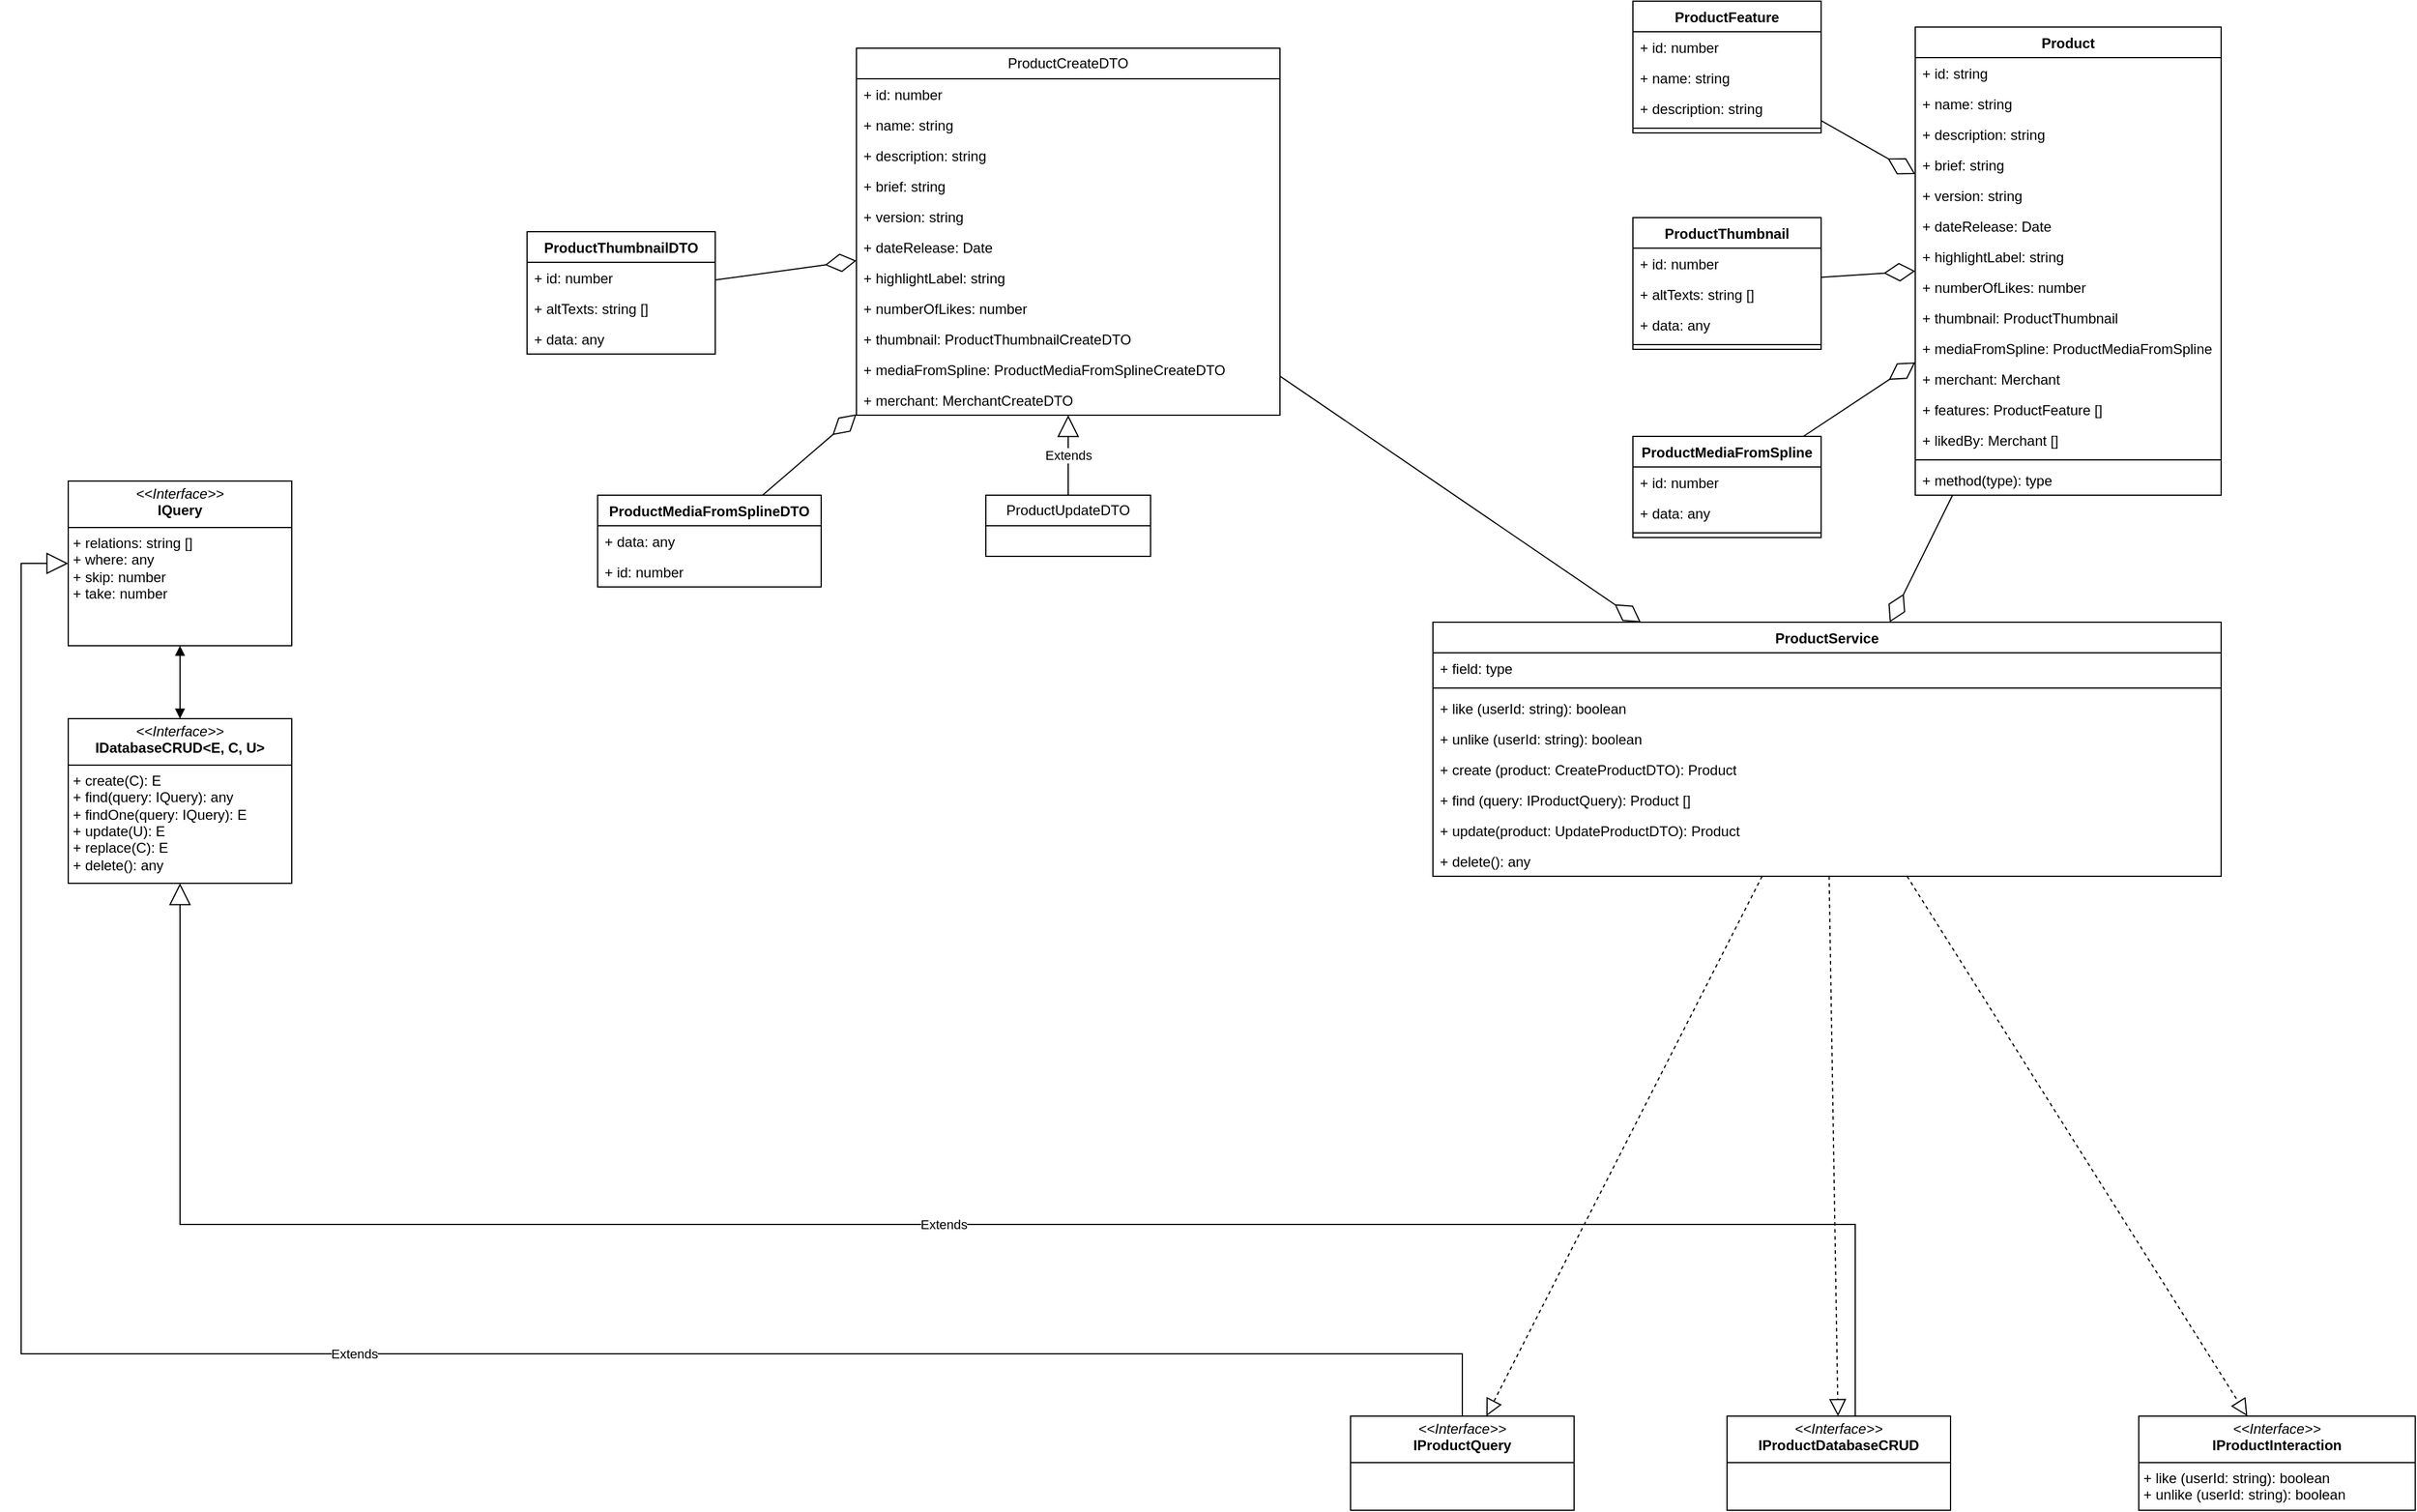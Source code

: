 <mxfile version="24.5.1" type="device">
  <diagram id="C5RBs43oDa-KdzZeNtuy" name="Page-1">
    <mxGraphModel dx="3703" dy="1206" grid="0" gridSize="10" guides="1" tooltips="1" connect="1" arrows="1" fold="1" page="1" pageScale="1" pageWidth="827" pageHeight="1169" math="0" shadow="0">
      <root>
        <mxCell id="WIyWlLk6GJQsqaUBKTNV-0" />
        <mxCell id="WIyWlLk6GJQsqaUBKTNV-1" parent="WIyWlLk6GJQsqaUBKTNV-0" />
        <mxCell id="_vMdqk_4-bU8DDcagTp9-0" value="ProductCreateDTO" style="swimlane;fontStyle=0;childLayout=stackLayout;horizontal=1;startSize=26;fillColor=none;horizontalStack=0;resizeParent=1;resizeParentMax=0;resizeLast=0;collapsible=1;marginBottom=0;whiteSpace=wrap;html=1;" parent="WIyWlLk6GJQsqaUBKTNV-1" vertex="1">
          <mxGeometry x="-530" y="430" width="360" height="312" as="geometry" />
        </mxCell>
        <mxCell id="_vMdqk_4-bU8DDcagTp9-1" value="+ id: number" style="text;strokeColor=none;fillColor=none;align=left;verticalAlign=top;spacingLeft=4;spacingRight=4;overflow=hidden;rotatable=0;points=[[0,0.5],[1,0.5]];portConstraint=eastwest;whiteSpace=wrap;html=1;" parent="_vMdqk_4-bU8DDcagTp9-0" vertex="1">
          <mxGeometry y="26" width="360" height="26" as="geometry" />
        </mxCell>
        <mxCell id="_vMdqk_4-bU8DDcagTp9-2" value="+ name: string" style="text;strokeColor=none;fillColor=none;align=left;verticalAlign=top;spacingLeft=4;spacingRight=4;overflow=hidden;rotatable=0;points=[[0,0.5],[1,0.5]];portConstraint=eastwest;whiteSpace=wrap;html=1;" parent="_vMdqk_4-bU8DDcagTp9-0" vertex="1">
          <mxGeometry y="52" width="360" height="26" as="geometry" />
        </mxCell>
        <mxCell id="_vMdqk_4-bU8DDcagTp9-3" value="+ description: string" style="text;strokeColor=none;fillColor=none;align=left;verticalAlign=top;spacingLeft=4;spacingRight=4;overflow=hidden;rotatable=0;points=[[0,0.5],[1,0.5]];portConstraint=eastwest;whiteSpace=wrap;html=1;" parent="_vMdqk_4-bU8DDcagTp9-0" vertex="1">
          <mxGeometry y="78" width="360" height="26" as="geometry" />
        </mxCell>
        <mxCell id="_vMdqk_4-bU8DDcagTp9-62" value="+ brief: string" style="text;strokeColor=none;fillColor=none;align=left;verticalAlign=top;spacingLeft=4;spacingRight=4;overflow=hidden;rotatable=0;points=[[0,0.5],[1,0.5]];portConstraint=eastwest;whiteSpace=wrap;html=1;" parent="_vMdqk_4-bU8DDcagTp9-0" vertex="1">
          <mxGeometry y="104" width="360" height="26" as="geometry" />
        </mxCell>
        <mxCell id="_vMdqk_4-bU8DDcagTp9-63" value="+ version: string" style="text;strokeColor=none;fillColor=none;align=left;verticalAlign=top;spacingLeft=4;spacingRight=4;overflow=hidden;rotatable=0;points=[[0,0.5],[1,0.5]];portConstraint=eastwest;whiteSpace=wrap;html=1;" parent="_vMdqk_4-bU8DDcagTp9-0" vertex="1">
          <mxGeometry y="130" width="360" height="26" as="geometry" />
        </mxCell>
        <mxCell id="_vMdqk_4-bU8DDcagTp9-64" value="+ dateRelease: Date" style="text;strokeColor=none;fillColor=none;align=left;verticalAlign=top;spacingLeft=4;spacingRight=4;overflow=hidden;rotatable=0;points=[[0,0.5],[1,0.5]];portConstraint=eastwest;whiteSpace=wrap;html=1;" parent="_vMdqk_4-bU8DDcagTp9-0" vertex="1">
          <mxGeometry y="156" width="360" height="26" as="geometry" />
        </mxCell>
        <mxCell id="_vMdqk_4-bU8DDcagTp9-65" value="+ highlightLabel: string" style="text;strokeColor=none;fillColor=none;align=left;verticalAlign=top;spacingLeft=4;spacingRight=4;overflow=hidden;rotatable=0;points=[[0,0.5],[1,0.5]];portConstraint=eastwest;whiteSpace=wrap;html=1;" parent="_vMdqk_4-bU8DDcagTp9-0" vertex="1">
          <mxGeometry y="182" width="360" height="26" as="geometry" />
        </mxCell>
        <mxCell id="_vMdqk_4-bU8DDcagTp9-66" value="+ numberOfLikes: number" style="text;strokeColor=none;fillColor=none;align=left;verticalAlign=top;spacingLeft=4;spacingRight=4;overflow=hidden;rotatable=0;points=[[0,0.5],[1,0.5]];portConstraint=eastwest;whiteSpace=wrap;html=1;" parent="_vMdqk_4-bU8DDcagTp9-0" vertex="1">
          <mxGeometry y="208" width="360" height="26" as="geometry" />
        </mxCell>
        <mxCell id="_vMdqk_4-bU8DDcagTp9-67" value="+ thumbnail: ProductThumbnailCreateDTO&lt;div&gt;&lt;br&gt;&lt;/div&gt;" style="text;strokeColor=none;fillColor=none;align=left;verticalAlign=top;spacingLeft=4;spacingRight=4;overflow=hidden;rotatable=0;points=[[0,0.5],[1,0.5]];portConstraint=eastwest;whiteSpace=wrap;html=1;" parent="_vMdqk_4-bU8DDcagTp9-0" vertex="1">
          <mxGeometry y="234" width="360" height="26" as="geometry" />
        </mxCell>
        <mxCell id="_vMdqk_4-bU8DDcagTp9-68" value="+ mediaFromSpline: ProductMediaFromSplineCreateDTO" style="text;strokeColor=none;fillColor=none;align=left;verticalAlign=top;spacingLeft=4;spacingRight=4;overflow=hidden;rotatable=0;points=[[0,0.5],[1,0.5]];portConstraint=eastwest;whiteSpace=wrap;html=1;" parent="_vMdqk_4-bU8DDcagTp9-0" vertex="1">
          <mxGeometry y="260" width="360" height="26" as="geometry" />
        </mxCell>
        <mxCell id="_vMdqk_4-bU8DDcagTp9-69" value="+ merchant: MerchantCreateDTO" style="text;strokeColor=none;fillColor=none;align=left;verticalAlign=top;spacingLeft=4;spacingRight=4;overflow=hidden;rotatable=0;points=[[0,0.5],[1,0.5]];portConstraint=eastwest;whiteSpace=wrap;html=1;" parent="_vMdqk_4-bU8DDcagTp9-0" vertex="1">
          <mxGeometry y="286" width="360" height="26" as="geometry" />
        </mxCell>
        <mxCell id="_vMdqk_4-bU8DDcagTp9-4" value="ProductUpdateDTO" style="swimlane;fontStyle=0;childLayout=stackLayout;horizontal=1;startSize=26;fillColor=none;horizontalStack=0;resizeParent=1;resizeParentMax=0;resizeLast=0;collapsible=1;marginBottom=0;whiteSpace=wrap;html=1;" parent="WIyWlLk6GJQsqaUBKTNV-1" vertex="1">
          <mxGeometry x="-420" y="810" width="140" height="52" as="geometry" />
        </mxCell>
        <mxCell id="_vMdqk_4-bU8DDcagTp9-8" value="Product" style="swimlane;fontStyle=1;align=center;verticalAlign=top;childLayout=stackLayout;horizontal=1;startSize=26;horizontalStack=0;resizeParent=1;resizeParentMax=0;resizeLast=0;collapsible=1;marginBottom=0;whiteSpace=wrap;html=1;fixedWidth=1;" parent="WIyWlLk6GJQsqaUBKTNV-1" vertex="1">
          <mxGeometry x="370" y="412" width="260" height="398" as="geometry" />
        </mxCell>
        <mxCell id="_vMdqk_4-bU8DDcagTp9-9" value="+ id: string" style="text;strokeColor=none;fillColor=none;align=left;verticalAlign=top;spacingLeft=4;spacingRight=4;overflow=hidden;rotatable=0;points=[[0,0.5],[1,0.5]];portConstraint=eastwest;whiteSpace=wrap;html=1;" parent="_vMdqk_4-bU8DDcagTp9-8" vertex="1">
          <mxGeometry y="26" width="260" height="26" as="geometry" />
        </mxCell>
        <mxCell id="_vMdqk_4-bU8DDcagTp9-39" value="+ name: string&lt;span style=&quot;white-space: pre;&quot;&gt;&#x9;&lt;/span&gt;" style="text;strokeColor=none;fillColor=none;align=left;verticalAlign=top;spacingLeft=4;spacingRight=4;overflow=hidden;rotatable=0;points=[[0,0.5],[1,0.5]];portConstraint=eastwest;whiteSpace=wrap;html=1;" parent="_vMdqk_4-bU8DDcagTp9-8" vertex="1">
          <mxGeometry y="52" width="260" height="26" as="geometry" />
        </mxCell>
        <mxCell id="_vMdqk_4-bU8DDcagTp9-40" value="+ description: string" style="text;strokeColor=none;fillColor=none;align=left;verticalAlign=top;spacingLeft=4;spacingRight=4;overflow=hidden;rotatable=0;points=[[0,0.5],[1,0.5]];portConstraint=eastwest;whiteSpace=wrap;html=1;" parent="_vMdqk_4-bU8DDcagTp9-8" vertex="1">
          <mxGeometry y="78" width="260" height="26" as="geometry" />
        </mxCell>
        <mxCell id="_vMdqk_4-bU8DDcagTp9-52" value="+ brief: string" style="text;strokeColor=none;fillColor=none;align=left;verticalAlign=top;spacingLeft=4;spacingRight=4;overflow=hidden;rotatable=0;points=[[0,0.5],[1,0.5]];portConstraint=eastwest;whiteSpace=wrap;html=1;" parent="_vMdqk_4-bU8DDcagTp9-8" vertex="1">
          <mxGeometry y="104" width="260" height="26" as="geometry" />
        </mxCell>
        <mxCell id="_vMdqk_4-bU8DDcagTp9-41" value="+ version: string" style="text;strokeColor=none;fillColor=none;align=left;verticalAlign=top;spacingLeft=4;spacingRight=4;overflow=hidden;rotatable=0;points=[[0,0.5],[1,0.5]];portConstraint=eastwest;whiteSpace=wrap;html=1;" parent="_vMdqk_4-bU8DDcagTp9-8" vertex="1">
          <mxGeometry y="130" width="260" height="26" as="geometry" />
        </mxCell>
        <mxCell id="_vMdqk_4-bU8DDcagTp9-42" value="+ dateRelease: Date" style="text;strokeColor=none;fillColor=none;align=left;verticalAlign=top;spacingLeft=4;spacingRight=4;overflow=hidden;rotatable=0;points=[[0,0.5],[1,0.5]];portConstraint=eastwest;whiteSpace=wrap;html=1;" parent="_vMdqk_4-bU8DDcagTp9-8" vertex="1">
          <mxGeometry y="156" width="260" height="26" as="geometry" />
        </mxCell>
        <mxCell id="_vMdqk_4-bU8DDcagTp9-43" value="+ highlightLabel: string" style="text;strokeColor=none;fillColor=none;align=left;verticalAlign=top;spacingLeft=4;spacingRight=4;overflow=hidden;rotatable=0;points=[[0,0.5],[1,0.5]];portConstraint=eastwest;whiteSpace=wrap;html=1;" parent="_vMdqk_4-bU8DDcagTp9-8" vertex="1">
          <mxGeometry y="182" width="260" height="26" as="geometry" />
        </mxCell>
        <mxCell id="_vMdqk_4-bU8DDcagTp9-45" value="+ numberOfLikes: number" style="text;strokeColor=none;fillColor=none;align=left;verticalAlign=top;spacingLeft=4;spacingRight=4;overflow=hidden;rotatable=0;points=[[0,0.5],[1,0.5]];portConstraint=eastwest;whiteSpace=wrap;html=1;" parent="_vMdqk_4-bU8DDcagTp9-8" vertex="1">
          <mxGeometry y="208" width="260" height="26" as="geometry" />
        </mxCell>
        <mxCell id="_vMdqk_4-bU8DDcagTp9-46" value="+ thumbnail: ProductThumbnail" style="text;strokeColor=none;fillColor=none;align=left;verticalAlign=top;spacingLeft=4;spacingRight=4;overflow=hidden;rotatable=0;points=[[0,0.5],[1,0.5]];portConstraint=eastwest;whiteSpace=wrap;html=1;" parent="_vMdqk_4-bU8DDcagTp9-8" vertex="1">
          <mxGeometry y="234" width="260" height="26" as="geometry" />
        </mxCell>
        <mxCell id="_vMdqk_4-bU8DDcagTp9-53" value="+ mediaFromSpline: ProductMediaFromSpline" style="text;strokeColor=none;fillColor=none;align=left;verticalAlign=top;spacingLeft=4;spacingRight=4;overflow=hidden;rotatable=0;points=[[0,0.5],[1,0.5]];portConstraint=eastwest;whiteSpace=wrap;html=1;" parent="_vMdqk_4-bU8DDcagTp9-8" vertex="1">
          <mxGeometry y="260" width="260" height="26" as="geometry" />
        </mxCell>
        <mxCell id="_vMdqk_4-bU8DDcagTp9-47" value="+ merchant: Merchant" style="text;strokeColor=none;fillColor=none;align=left;verticalAlign=top;spacingLeft=4;spacingRight=4;overflow=hidden;rotatable=0;points=[[0,0.5],[1,0.5]];portConstraint=eastwest;whiteSpace=wrap;html=1;" parent="_vMdqk_4-bU8DDcagTp9-8" vertex="1">
          <mxGeometry y="286" width="260" height="26" as="geometry" />
        </mxCell>
        <mxCell id="_vMdqk_4-bU8DDcagTp9-48" value="+ features: ProductFeature []" style="text;strokeColor=none;fillColor=none;align=left;verticalAlign=top;spacingLeft=4;spacingRight=4;overflow=hidden;rotatable=0;points=[[0,0.5],[1,0.5]];portConstraint=eastwest;whiteSpace=wrap;html=1;" parent="_vMdqk_4-bU8DDcagTp9-8" vertex="1">
          <mxGeometry y="312" width="260" height="26" as="geometry" />
        </mxCell>
        <mxCell id="_vMdqk_4-bU8DDcagTp9-49" value="+ likedBy: Merchant []" style="text;strokeColor=none;fillColor=none;align=left;verticalAlign=top;spacingLeft=4;spacingRight=4;overflow=hidden;rotatable=0;points=[[0,0.5],[1,0.5]];portConstraint=eastwest;whiteSpace=wrap;html=1;" parent="_vMdqk_4-bU8DDcagTp9-8" vertex="1">
          <mxGeometry y="338" width="260" height="26" as="geometry" />
        </mxCell>
        <mxCell id="_vMdqk_4-bU8DDcagTp9-10" value="" style="line;strokeWidth=1;fillColor=none;align=left;verticalAlign=middle;spacingTop=-1;spacingLeft=3;spacingRight=3;rotatable=0;labelPosition=right;points=[];portConstraint=eastwest;strokeColor=inherit;" parent="_vMdqk_4-bU8DDcagTp9-8" vertex="1">
          <mxGeometry y="364" width="260" height="8" as="geometry" />
        </mxCell>
        <mxCell id="_vMdqk_4-bU8DDcagTp9-11" value="+ method(type): type" style="text;strokeColor=none;fillColor=none;align=left;verticalAlign=top;spacingLeft=4;spacingRight=4;overflow=hidden;rotatable=0;points=[[0,0.5],[1,0.5]];portConstraint=eastwest;whiteSpace=wrap;html=1;" parent="_vMdqk_4-bU8DDcagTp9-8" vertex="1">
          <mxGeometry y="372" width="260" height="26" as="geometry" />
        </mxCell>
        <mxCell id="_vMdqk_4-bU8DDcagTp9-21" value="&lt;p style=&quot;margin:0px;margin-top:4px;text-align:center;&quot;&gt;&lt;i&gt;&amp;lt;&amp;lt;Interface&amp;gt;&amp;gt;&lt;/i&gt;&lt;br&gt;&lt;b&gt;IProductInteraction&lt;/b&gt;&lt;/p&gt;&lt;hr size=&quot;1&quot; style=&quot;border-style:solid;&quot;&gt;&lt;p style=&quot;margin:0px;margin-left:4px;&quot;&gt;+ like (userId: string): boolean&lt;/p&gt;&lt;p style=&quot;margin:0px;margin-left:4px;&quot;&gt;+ unlike (&lt;span style=&quot;background-color: initial;&quot;&gt;userId:&amp;nbsp;&lt;/span&gt;&lt;span style=&quot;background-color: initial;&quot;&gt;string): boolean&lt;/span&gt;&lt;/p&gt;" style="verticalAlign=top;align=left;overflow=fill;html=1;whiteSpace=wrap;" parent="WIyWlLk6GJQsqaUBKTNV-1" vertex="1">
          <mxGeometry x="560" y="1593" width="235" height="80" as="geometry" />
        </mxCell>
        <mxCell id="_vMdqk_4-bU8DDcagTp9-22" value="ProductFeature" style="swimlane;fontStyle=1;align=center;verticalAlign=top;childLayout=stackLayout;horizontal=1;startSize=26;horizontalStack=0;resizeParent=1;resizeParentMax=0;resizeLast=0;collapsible=1;marginBottom=0;whiteSpace=wrap;html=1;" parent="WIyWlLk6GJQsqaUBKTNV-1" vertex="1">
          <mxGeometry x="130" y="390" width="160" height="112" as="geometry" />
        </mxCell>
        <mxCell id="_vMdqk_4-bU8DDcagTp9-23" value="+ id: number" style="text;strokeColor=none;fillColor=none;align=left;verticalAlign=top;spacingLeft=4;spacingRight=4;overflow=hidden;rotatable=0;points=[[0,0.5],[1,0.5]];portConstraint=eastwest;whiteSpace=wrap;html=1;" parent="_vMdqk_4-bU8DDcagTp9-22" vertex="1">
          <mxGeometry y="26" width="160" height="26" as="geometry" />
        </mxCell>
        <mxCell id="_vMdqk_4-bU8DDcagTp9-56" value="+ name: string" style="text;strokeColor=none;fillColor=none;align=left;verticalAlign=top;spacingLeft=4;spacingRight=4;overflow=hidden;rotatable=0;points=[[0,0.5],[1,0.5]];portConstraint=eastwest;whiteSpace=wrap;html=1;" parent="_vMdqk_4-bU8DDcagTp9-22" vertex="1">
          <mxGeometry y="52" width="160" height="26" as="geometry" />
        </mxCell>
        <mxCell id="_vMdqk_4-bU8DDcagTp9-57" value="+ description: string" style="text;strokeColor=none;fillColor=none;align=left;verticalAlign=top;spacingLeft=4;spacingRight=4;overflow=hidden;rotatable=0;points=[[0,0.5],[1,0.5]];portConstraint=eastwest;whiteSpace=wrap;html=1;" parent="_vMdqk_4-bU8DDcagTp9-22" vertex="1">
          <mxGeometry y="78" width="160" height="26" as="geometry" />
        </mxCell>
        <mxCell id="_vMdqk_4-bU8DDcagTp9-24" value="" style="line;strokeWidth=1;fillColor=none;align=left;verticalAlign=middle;spacingTop=-1;spacingLeft=3;spacingRight=3;rotatable=0;labelPosition=right;points=[];portConstraint=eastwest;strokeColor=inherit;" parent="_vMdqk_4-bU8DDcagTp9-22" vertex="1">
          <mxGeometry y="104" width="160" height="8" as="geometry" />
        </mxCell>
        <mxCell id="_vMdqk_4-bU8DDcagTp9-26" value="ProductThumbnail" style="swimlane;fontStyle=1;align=center;verticalAlign=top;childLayout=stackLayout;horizontal=1;startSize=26;horizontalStack=0;resizeParent=1;resizeParentMax=0;resizeLast=0;collapsible=1;marginBottom=0;whiteSpace=wrap;html=1;" parent="WIyWlLk6GJQsqaUBKTNV-1" vertex="1">
          <mxGeometry x="130" y="574" width="160" height="112" as="geometry" />
        </mxCell>
        <mxCell id="_vMdqk_4-bU8DDcagTp9-27" value="+ id: number" style="text;strokeColor=none;fillColor=none;align=left;verticalAlign=top;spacingLeft=4;spacingRight=4;overflow=hidden;rotatable=0;points=[[0,0.5],[1,0.5]];portConstraint=eastwest;whiteSpace=wrap;html=1;" parent="_vMdqk_4-bU8DDcagTp9-26" vertex="1">
          <mxGeometry y="26" width="160" height="26" as="geometry" />
        </mxCell>
        <mxCell id="_vMdqk_4-bU8DDcagTp9-58" value="+ altTexts: string []" style="text;strokeColor=none;fillColor=none;align=left;verticalAlign=top;spacingLeft=4;spacingRight=4;overflow=hidden;rotatable=0;points=[[0,0.5],[1,0.5]];portConstraint=eastwest;whiteSpace=wrap;html=1;" parent="_vMdqk_4-bU8DDcagTp9-26" vertex="1">
          <mxGeometry y="52" width="160" height="26" as="geometry" />
        </mxCell>
        <mxCell id="_vMdqk_4-bU8DDcagTp9-59" value="+ data: any" style="text;strokeColor=none;fillColor=none;align=left;verticalAlign=top;spacingLeft=4;spacingRight=4;overflow=hidden;rotatable=0;points=[[0,0.5],[1,0.5]];portConstraint=eastwest;whiteSpace=wrap;html=1;" parent="_vMdqk_4-bU8DDcagTp9-26" vertex="1">
          <mxGeometry y="78" width="160" height="26" as="geometry" />
        </mxCell>
        <mxCell id="_vMdqk_4-bU8DDcagTp9-28" value="" style="line;strokeWidth=1;fillColor=none;align=left;verticalAlign=middle;spacingTop=-1;spacingLeft=3;spacingRight=3;rotatable=0;labelPosition=right;points=[];portConstraint=eastwest;strokeColor=inherit;" parent="_vMdqk_4-bU8DDcagTp9-26" vertex="1">
          <mxGeometry y="104" width="160" height="8" as="geometry" />
        </mxCell>
        <mxCell id="_vMdqk_4-bU8DDcagTp9-30" value="ProductMediaFromSpline" style="swimlane;fontStyle=1;align=center;verticalAlign=top;childLayout=stackLayout;horizontal=1;startSize=26;horizontalStack=0;resizeParent=1;resizeParentMax=0;resizeLast=0;collapsible=1;marginBottom=0;whiteSpace=wrap;html=1;" parent="WIyWlLk6GJQsqaUBKTNV-1" vertex="1">
          <mxGeometry x="130" y="760" width="160" height="86" as="geometry" />
        </mxCell>
        <mxCell id="_vMdqk_4-bU8DDcagTp9-31" value="+ id: number" style="text;strokeColor=none;fillColor=none;align=left;verticalAlign=top;spacingLeft=4;spacingRight=4;overflow=hidden;rotatable=0;points=[[0,0.5],[1,0.5]];portConstraint=eastwest;whiteSpace=wrap;html=1;" parent="_vMdqk_4-bU8DDcagTp9-30" vertex="1">
          <mxGeometry y="26" width="160" height="26" as="geometry" />
        </mxCell>
        <mxCell id="_vMdqk_4-bU8DDcagTp9-60" value="+ data: any" style="text;strokeColor=none;fillColor=none;align=left;verticalAlign=top;spacingLeft=4;spacingRight=4;overflow=hidden;rotatable=0;points=[[0,0.5],[1,0.5]];portConstraint=eastwest;whiteSpace=wrap;html=1;" parent="_vMdqk_4-bU8DDcagTp9-30" vertex="1">
          <mxGeometry y="52" width="160" height="26" as="geometry" />
        </mxCell>
        <mxCell id="_vMdqk_4-bU8DDcagTp9-32" value="" style="line;strokeWidth=1;fillColor=none;align=left;verticalAlign=middle;spacingTop=-1;spacingLeft=3;spacingRight=3;rotatable=0;labelPosition=right;points=[];portConstraint=eastwest;strokeColor=inherit;" parent="_vMdqk_4-bU8DDcagTp9-30" vertex="1">
          <mxGeometry y="78" width="160" height="8" as="geometry" />
        </mxCell>
        <mxCell id="_vMdqk_4-bU8DDcagTp9-34" value="&lt;p style=&quot;margin:0px;margin-top:4px;text-align:center;&quot;&gt;&lt;i&gt;&amp;lt;&amp;lt;Interface&amp;gt;&amp;gt;&lt;/i&gt;&lt;br&gt;&lt;b&gt;IProductQuery&lt;/b&gt;&lt;/p&gt;&lt;hr size=&quot;1&quot; style=&quot;border-style:solid;&quot;&gt;&lt;p style=&quot;margin:0px;margin-left:4px;&quot;&gt;&lt;br&gt;&lt;/p&gt;" style="verticalAlign=top;align=left;overflow=fill;html=1;whiteSpace=wrap;" parent="WIyWlLk6GJQsqaUBKTNV-1" vertex="1">
          <mxGeometry x="-110" y="1593" width="190" height="80" as="geometry" />
        </mxCell>
        <mxCell id="_vMdqk_4-bU8DDcagTp9-35" value="ProductService" style="swimlane;fontStyle=1;align=center;verticalAlign=top;childLayout=stackLayout;horizontal=1;startSize=26;horizontalStack=0;resizeParent=1;resizeParentMax=0;resizeLast=0;collapsible=1;marginBottom=0;whiteSpace=wrap;html=1;" parent="WIyWlLk6GJQsqaUBKTNV-1" vertex="1">
          <mxGeometry x="-40" y="918" width="670" height="216" as="geometry" />
        </mxCell>
        <mxCell id="_vMdqk_4-bU8DDcagTp9-36" value="+ field: type" style="text;strokeColor=none;fillColor=none;align=left;verticalAlign=top;spacingLeft=4;spacingRight=4;overflow=hidden;rotatable=0;points=[[0,0.5],[1,0.5]];portConstraint=eastwest;whiteSpace=wrap;html=1;" parent="_vMdqk_4-bU8DDcagTp9-35" vertex="1">
          <mxGeometry y="26" width="670" height="26" as="geometry" />
        </mxCell>
        <mxCell id="_vMdqk_4-bU8DDcagTp9-37" value="" style="line;strokeWidth=1;fillColor=none;align=left;verticalAlign=middle;spacingTop=-1;spacingLeft=3;spacingRight=3;rotatable=0;labelPosition=right;points=[];portConstraint=eastwest;strokeColor=inherit;" parent="_vMdqk_4-bU8DDcagTp9-35" vertex="1">
          <mxGeometry y="52" width="670" height="8" as="geometry" />
        </mxCell>
        <mxCell id="_vMdqk_4-bU8DDcagTp9-38" value="+ like (userId: string): boolean" style="text;strokeColor=none;fillColor=none;align=left;verticalAlign=top;spacingLeft=4;spacingRight=4;overflow=hidden;rotatable=0;points=[[0,0.5],[1,0.5]];portConstraint=eastwest;whiteSpace=wrap;html=1;" parent="_vMdqk_4-bU8DDcagTp9-35" vertex="1">
          <mxGeometry y="60" width="670" height="26" as="geometry" />
        </mxCell>
        <mxCell id="_i06N1YKPj8mgzD0oMHE-0" value="+ unlike (userId: string): boolean" style="text;strokeColor=none;fillColor=none;align=left;verticalAlign=top;spacingLeft=4;spacingRight=4;overflow=hidden;rotatable=0;points=[[0,0.5],[1,0.5]];portConstraint=eastwest;whiteSpace=wrap;html=1;" vertex="1" parent="_vMdqk_4-bU8DDcagTp9-35">
          <mxGeometry y="86" width="670" height="26" as="geometry" />
        </mxCell>
        <mxCell id="_i06N1YKPj8mgzD0oMHE-1" value="+ create (product: CreateProductDTO): Product" style="text;strokeColor=none;fillColor=none;align=left;verticalAlign=top;spacingLeft=4;spacingRight=4;overflow=hidden;rotatable=0;points=[[0,0.5],[1,0.5]];portConstraint=eastwest;whiteSpace=wrap;html=1;" vertex="1" parent="_vMdqk_4-bU8DDcagTp9-35">
          <mxGeometry y="112" width="670" height="26" as="geometry" />
        </mxCell>
        <mxCell id="_i06N1YKPj8mgzD0oMHE-2" value="+ find (query: IProductQuery): Product []" style="text;strokeColor=none;fillColor=none;align=left;verticalAlign=top;spacingLeft=4;spacingRight=4;overflow=hidden;rotatable=0;points=[[0,0.5],[1,0.5]];portConstraint=eastwest;whiteSpace=wrap;html=1;" vertex="1" parent="_vMdqk_4-bU8DDcagTp9-35">
          <mxGeometry y="138" width="670" height="26" as="geometry" />
        </mxCell>
        <mxCell id="_i06N1YKPj8mgzD0oMHE-3" value="+ update(product: UpdateProductDTO): Product" style="text;strokeColor=none;fillColor=none;align=left;verticalAlign=top;spacingLeft=4;spacingRight=4;overflow=hidden;rotatable=0;points=[[0,0.5],[1,0.5]];portConstraint=eastwest;whiteSpace=wrap;html=1;" vertex="1" parent="_vMdqk_4-bU8DDcagTp9-35">
          <mxGeometry y="164" width="670" height="26" as="geometry" />
        </mxCell>
        <mxCell id="_i06N1YKPj8mgzD0oMHE-4" value="+ delete(): any" style="text;strokeColor=none;fillColor=none;align=left;verticalAlign=top;spacingLeft=4;spacingRight=4;overflow=hidden;rotatable=0;points=[[0,0.5],[1,0.5]];portConstraint=eastwest;whiteSpace=wrap;html=1;" vertex="1" parent="_vMdqk_4-bU8DDcagTp9-35">
          <mxGeometry y="190" width="670" height="26" as="geometry" />
        </mxCell>
        <mxCell id="_vMdqk_4-bU8DDcagTp9-86" value="ProductThumbnailDTO" style="swimlane;fontStyle=1;align=center;verticalAlign=top;childLayout=stackLayout;horizontal=1;startSize=26;horizontalStack=0;resizeParent=1;resizeParentMax=0;resizeLast=0;collapsible=1;marginBottom=0;whiteSpace=wrap;html=1;" parent="WIyWlLk6GJQsqaUBKTNV-1" vertex="1">
          <mxGeometry x="-810" y="586" width="160" height="104" as="geometry" />
        </mxCell>
        <mxCell id="_vMdqk_4-bU8DDcagTp9-87" value="+ id: number" style="text;strokeColor=none;fillColor=none;align=left;verticalAlign=top;spacingLeft=4;spacingRight=4;overflow=hidden;rotatable=0;points=[[0,0.5],[1,0.5]];portConstraint=eastwest;whiteSpace=wrap;html=1;" parent="_vMdqk_4-bU8DDcagTp9-86" vertex="1">
          <mxGeometry y="26" width="160" height="26" as="geometry" />
        </mxCell>
        <mxCell id="_vMdqk_4-bU8DDcagTp9-88" value="+ altTexts: string []" style="text;strokeColor=none;fillColor=none;align=left;verticalAlign=top;spacingLeft=4;spacingRight=4;overflow=hidden;rotatable=0;points=[[0,0.5],[1,0.5]];portConstraint=eastwest;whiteSpace=wrap;html=1;" parent="_vMdqk_4-bU8DDcagTp9-86" vertex="1">
          <mxGeometry y="52" width="160" height="26" as="geometry" />
        </mxCell>
        <mxCell id="_vMdqk_4-bU8DDcagTp9-89" value="+ data: any" style="text;strokeColor=none;fillColor=none;align=left;verticalAlign=top;spacingLeft=4;spacingRight=4;overflow=hidden;rotatable=0;points=[[0,0.5],[1,0.5]];portConstraint=eastwest;whiteSpace=wrap;html=1;" parent="_vMdqk_4-bU8DDcagTp9-86" vertex="1">
          <mxGeometry y="78" width="160" height="26" as="geometry" />
        </mxCell>
        <mxCell id="_vMdqk_4-bU8DDcagTp9-91" value="ProductMediaFromSplineDTO" style="swimlane;fontStyle=1;align=center;verticalAlign=top;childLayout=stackLayout;horizontal=1;startSize=26;horizontalStack=0;resizeParent=1;resizeParentMax=0;resizeLast=0;collapsible=1;marginBottom=0;whiteSpace=wrap;html=1;" parent="WIyWlLk6GJQsqaUBKTNV-1" vertex="1">
          <mxGeometry x="-750" y="810" width="190" height="78" as="geometry" />
        </mxCell>
        <mxCell id="_vMdqk_4-bU8DDcagTp9-93" value="+ data: any" style="text;strokeColor=none;fillColor=none;align=left;verticalAlign=top;spacingLeft=4;spacingRight=4;overflow=hidden;rotatable=0;points=[[0,0.5],[1,0.5]];portConstraint=eastwest;whiteSpace=wrap;html=1;" parent="_vMdqk_4-bU8DDcagTp9-91" vertex="1">
          <mxGeometry y="26" width="190" height="26" as="geometry" />
        </mxCell>
        <mxCell id="_vMdqk_4-bU8DDcagTp9-92" value="+ id: number" style="text;strokeColor=none;fillColor=none;align=left;verticalAlign=top;spacingLeft=4;spacingRight=4;overflow=hidden;rotatable=0;points=[[0,0.5],[1,0.5]];portConstraint=eastwest;whiteSpace=wrap;html=1;" parent="_vMdqk_4-bU8DDcagTp9-91" vertex="1">
          <mxGeometry y="52" width="190" height="26" as="geometry" />
        </mxCell>
        <mxCell id="_vMdqk_4-bU8DDcagTp9-96" value="Extends" style="endArrow=block;endSize=16;endFill=0;html=1;rounded=0;" parent="WIyWlLk6GJQsqaUBKTNV-1" source="_vMdqk_4-bU8DDcagTp9-4" target="_vMdqk_4-bU8DDcagTp9-0" edge="1">
          <mxGeometry width="160" relative="1" as="geometry">
            <mxPoint x="-110" y="530" as="sourcePoint" />
            <mxPoint x="50" y="530" as="targetPoint" />
          </mxGeometry>
        </mxCell>
        <mxCell id="_vMdqk_4-bU8DDcagTp9-102" value="" style="endArrow=block;dashed=1;endFill=0;endSize=12;html=1;rounded=0;" parent="WIyWlLk6GJQsqaUBKTNV-1" source="_vMdqk_4-bU8DDcagTp9-35" target="_vMdqk_4-bU8DDcagTp9-34" edge="1">
          <mxGeometry width="160" relative="1" as="geometry">
            <mxPoint x="170" y="1150" as="sourcePoint" />
            <mxPoint x="330" y="1150" as="targetPoint" />
          </mxGeometry>
        </mxCell>
        <mxCell id="_vMdqk_4-bU8DDcagTp9-103" value="" style="endArrow=block;dashed=1;endFill=0;endSize=12;html=1;rounded=0;" parent="WIyWlLk6GJQsqaUBKTNV-1" source="_vMdqk_4-bU8DDcagTp9-35" target="_vMdqk_4-bU8DDcagTp9-21" edge="1">
          <mxGeometry width="160" relative="1" as="geometry">
            <mxPoint x="241" y="1056" as="sourcePoint" />
            <mxPoint x="90" y="1144" as="targetPoint" />
          </mxGeometry>
        </mxCell>
        <mxCell id="_vMdqk_4-bU8DDcagTp9-104" value="" style="endArrow=diamondThin;endFill=0;endSize=24;html=1;rounded=0;" parent="WIyWlLk6GJQsqaUBKTNV-1" source="_vMdqk_4-bU8DDcagTp9-8" target="_vMdqk_4-bU8DDcagTp9-35" edge="1">
          <mxGeometry width="160" relative="1" as="geometry">
            <mxPoint x="560" y="840" as="sourcePoint" />
            <mxPoint x="720" y="840" as="targetPoint" />
          </mxGeometry>
        </mxCell>
        <mxCell id="_vMdqk_4-bU8DDcagTp9-107" value="" style="endArrow=diamondThin;endFill=0;endSize=24;html=1;rounded=0;" parent="WIyWlLk6GJQsqaUBKTNV-1" source="_vMdqk_4-bU8DDcagTp9-0" target="_vMdqk_4-bU8DDcagTp9-35" edge="1">
          <mxGeometry width="160" relative="1" as="geometry">
            <mxPoint x="414" y="808" as="sourcePoint" />
            <mxPoint x="336" y="970" as="targetPoint" />
          </mxGeometry>
        </mxCell>
        <mxCell id="_vMdqk_4-bU8DDcagTp9-108" value="" style="endArrow=diamondThin;endFill=0;endSize=24;html=1;rounded=0;" parent="WIyWlLk6GJQsqaUBKTNV-1" source="_vMdqk_4-bU8DDcagTp9-30" target="_vMdqk_4-bU8DDcagTp9-8" edge="1">
          <mxGeometry width="160" relative="1" as="geometry">
            <mxPoint x="414" y="808" as="sourcePoint" />
            <mxPoint x="336" y="970" as="targetPoint" />
          </mxGeometry>
        </mxCell>
        <mxCell id="_vMdqk_4-bU8DDcagTp9-109" value="" style="endArrow=diamondThin;endFill=0;endSize=24;html=1;rounded=0;" parent="WIyWlLk6GJQsqaUBKTNV-1" source="_vMdqk_4-bU8DDcagTp9-26" target="_vMdqk_4-bU8DDcagTp9-8" edge="1">
          <mxGeometry width="160" relative="1" as="geometry">
            <mxPoint x="281" y="770" as="sourcePoint" />
            <mxPoint x="380" y="700" as="targetPoint" />
          </mxGeometry>
        </mxCell>
        <mxCell id="_vMdqk_4-bU8DDcagTp9-110" value="" style="endArrow=diamondThin;endFill=0;endSize=24;html=1;rounded=0;" parent="WIyWlLk6GJQsqaUBKTNV-1" source="_vMdqk_4-bU8DDcagTp9-22" target="_vMdqk_4-bU8DDcagTp9-8" edge="1">
          <mxGeometry width="160" relative="1" as="geometry">
            <mxPoint x="320" y="450" as="sourcePoint" />
            <mxPoint x="390" y="710" as="targetPoint" />
          </mxGeometry>
        </mxCell>
        <mxCell id="_vMdqk_4-bU8DDcagTp9-111" value="&lt;p style=&quot;margin:0px;margin-top:4px;text-align:center;&quot;&gt;&lt;i&gt;&amp;lt;&amp;lt;Interface&amp;gt;&amp;gt;&lt;/i&gt;&lt;br&gt;&lt;b&gt;IProductDatabaseCRUD&lt;/b&gt;&lt;/p&gt;&lt;hr size=&quot;1&quot; style=&quot;border-style:solid;&quot;&gt;&lt;p style=&quot;margin:0px;margin-left:4px;&quot;&gt;&lt;br&gt;&lt;/p&gt;" style="verticalAlign=top;align=left;overflow=fill;html=1;whiteSpace=wrap;" parent="WIyWlLk6GJQsqaUBKTNV-1" vertex="1">
          <mxGeometry x="210" y="1593" width="190" height="80" as="geometry" />
        </mxCell>
        <mxCell id="_vMdqk_4-bU8DDcagTp9-112" value="&lt;p style=&quot;margin:0px;margin-top:4px;text-align:center;&quot;&gt;&lt;i&gt;&amp;lt;&amp;lt;Interface&amp;gt;&amp;gt;&lt;/i&gt;&lt;br&gt;&lt;b&gt;IQuery&lt;/b&gt;&lt;/p&gt;&lt;hr size=&quot;1&quot; style=&quot;border-style:solid;&quot;&gt;&lt;p style=&quot;margin:0px;margin-left:4px;&quot;&gt;&lt;/p&gt;&lt;p style=&quot;margin:0px;margin-left:4px;&quot;&gt;+ relations: string []&lt;/p&gt;&lt;p style=&quot;margin:0px;margin-left:4px;&quot;&gt;+ where: any&lt;/p&gt;&lt;p style=&quot;margin:0px;margin-left:4px;&quot;&gt;+ skip: number&lt;/p&gt;&lt;p style=&quot;margin:0px;margin-left:4px;&quot;&gt;+ take: number&lt;/p&gt;" style="verticalAlign=top;align=left;overflow=fill;html=1;whiteSpace=wrap;" parent="WIyWlLk6GJQsqaUBKTNV-1" vertex="1">
          <mxGeometry x="-1200" y="798" width="190" height="140" as="geometry" />
        </mxCell>
        <mxCell id="_vMdqk_4-bU8DDcagTp9-113" value="&lt;p style=&quot;margin:0px;margin-top:4px;text-align:center;&quot;&gt;&lt;i&gt;&amp;lt;&amp;lt;Interface&amp;gt;&amp;gt;&lt;/i&gt;&lt;br&gt;&lt;b&gt;IDatabaseCRUD&amp;lt;E, C, U&amp;gt;&lt;/b&gt;&lt;/p&gt;&lt;hr size=&quot;1&quot; style=&quot;border-style:solid;&quot;&gt;&lt;p style=&quot;margin:0px;margin-left:4px;&quot;&gt;+ create(C): E&lt;/p&gt;&lt;p style=&quot;margin:0px;margin-left:4px;&quot;&gt;+ find(query: IQuery): any&lt;/p&gt;&lt;p style=&quot;margin:0px;margin-left:4px;&quot;&gt;+ findOne(query: IQuery): E&lt;/p&gt;&lt;p style=&quot;margin:0px;margin-left:4px;&quot;&gt;+ update(U): E&lt;/p&gt;&lt;p style=&quot;margin:0px;margin-left:4px;&quot;&gt;+ replace(C): E&lt;/p&gt;&lt;p style=&quot;margin:0px;margin-left:4px;&quot;&gt;+ delete(): any&lt;/p&gt;" style="verticalAlign=top;align=left;overflow=fill;html=1;whiteSpace=wrap;" parent="WIyWlLk6GJQsqaUBKTNV-1" vertex="1">
          <mxGeometry x="-1200" y="1000" width="190" height="140" as="geometry" />
        </mxCell>
        <mxCell id="_vMdqk_4-bU8DDcagTp9-114" value="Extends" style="endArrow=block;endSize=16;endFill=0;html=1;rounded=0;edgeStyle=orthogonalEdgeStyle;" parent="WIyWlLk6GJQsqaUBKTNV-1" source="_vMdqk_4-bU8DDcagTp9-111" target="_vMdqk_4-bU8DDcagTp9-113" edge="1">
          <mxGeometry width="160" relative="1" as="geometry">
            <mxPoint x="-560" y="1390" as="sourcePoint" />
            <mxPoint x="-400" y="1390" as="targetPoint" />
            <Array as="points">
              <mxPoint x="319" y="1430" />
              <mxPoint x="-1105" y="1430" />
            </Array>
          </mxGeometry>
        </mxCell>
        <mxCell id="_vMdqk_4-bU8DDcagTp9-115" value="Extends" style="endArrow=block;endSize=16;endFill=0;html=1;rounded=0;edgeStyle=orthogonalEdgeStyle;elbow=vertical;" parent="WIyWlLk6GJQsqaUBKTNV-1" source="_vMdqk_4-bU8DDcagTp9-34" target="_vMdqk_4-bU8DDcagTp9-112" edge="1">
          <mxGeometry width="160" relative="1" as="geometry">
            <mxPoint x="329" y="1330" as="sourcePoint" />
            <mxPoint x="-1095" y="1150" as="targetPoint" />
            <Array as="points">
              <mxPoint x="-15" y="1540" />
              <mxPoint x="-1240" y="1540" />
              <mxPoint x="-1240" y="868" />
            </Array>
          </mxGeometry>
        </mxCell>
        <mxCell id="_vMdqk_4-bU8DDcagTp9-116" value="" style="endArrow=block;dashed=1;endFill=0;endSize=12;html=1;rounded=0;" parent="WIyWlLk6GJQsqaUBKTNV-1" source="_vMdqk_4-bU8DDcagTp9-35" target="_vMdqk_4-bU8DDcagTp9-111" edge="1">
          <mxGeometry width="160" relative="1" as="geometry">
            <mxPoint x="411" y="1056" as="sourcePoint" />
            <mxPoint x="576" y="1130" as="targetPoint" />
          </mxGeometry>
        </mxCell>
        <mxCell id="_vMdqk_4-bU8DDcagTp9-118" value="" style="endArrow=diamondThin;endFill=0;endSize=24;html=1;rounded=0;" parent="WIyWlLk6GJQsqaUBKTNV-1" source="_vMdqk_4-bU8DDcagTp9-86" target="_vMdqk_4-bU8DDcagTp9-0" edge="1">
          <mxGeometry width="160" relative="1" as="geometry">
            <mxPoint x="291" y="780" as="sourcePoint" />
            <mxPoint x="-630" y="450" as="targetPoint" />
          </mxGeometry>
        </mxCell>
        <mxCell id="_vMdqk_4-bU8DDcagTp9-119" value="" style="endArrow=diamondThin;endFill=0;endSize=24;html=1;rounded=0;" parent="WIyWlLk6GJQsqaUBKTNV-1" source="_vMdqk_4-bU8DDcagTp9-91" target="_vMdqk_4-bU8DDcagTp9-0" edge="1">
          <mxGeometry width="160" relative="1" as="geometry">
            <mxPoint x="-640" y="637" as="sourcePoint" />
            <mxPoint x="-520" y="621" as="targetPoint" />
          </mxGeometry>
        </mxCell>
        <mxCell id="_vMdqk_4-bU8DDcagTp9-122" value="" style="endArrow=block;startArrow=block;endFill=1;startFill=1;html=1;rounded=0;" parent="WIyWlLk6GJQsqaUBKTNV-1" source="_vMdqk_4-bU8DDcagTp9-112" target="_vMdqk_4-bU8DDcagTp9-113" edge="1">
          <mxGeometry width="160" relative="1" as="geometry">
            <mxPoint x="-1280" y="960" as="sourcePoint" />
            <mxPoint x="-1120" y="960" as="targetPoint" />
          </mxGeometry>
        </mxCell>
      </root>
    </mxGraphModel>
  </diagram>
</mxfile>
